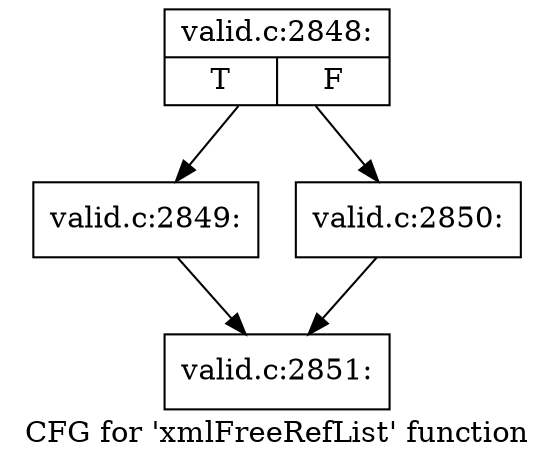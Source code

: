 digraph "CFG for 'xmlFreeRefList' function" {
	label="CFG for 'xmlFreeRefList' function";

	Node0x5024120 [shape=record,label="{valid.c:2848:|{<s0>T|<s1>F}}"];
	Node0x5024120 -> Node0x52ae480;
	Node0x5024120 -> Node0x52add60;
	Node0x52ae480 [shape=record,label="{valid.c:2849:}"];
	Node0x52ae480 -> Node0x52adfd0;
	Node0x52add60 [shape=record,label="{valid.c:2850:}"];
	Node0x52add60 -> Node0x52adfd0;
	Node0x52adfd0 [shape=record,label="{valid.c:2851:}"];
}

